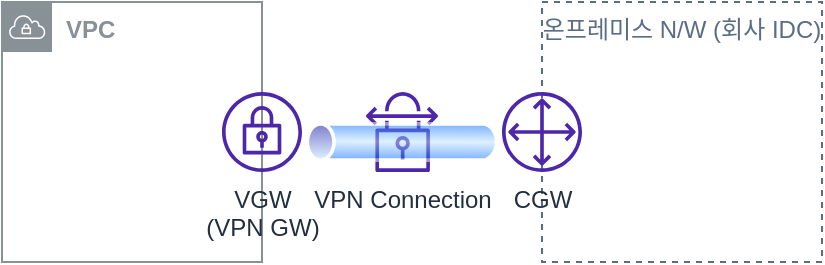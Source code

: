 <mxfile version="20.8.10" type="device"><diagram name="페이지-1" id="GagwPfIL7dxhjX1rPDrU"><mxGraphModel dx="1114" dy="894" grid="1" gridSize="10" guides="1" tooltips="1" connect="1" arrows="1" fold="1" page="1" pageScale="1" pageWidth="827" pageHeight="1169" math="0" shadow="0"><root><mxCell id="0"/><mxCell id="1" parent="0"/><mxCell id="zCidfTU_phTCq24YyXt2-6" value="온프레미스 N/W (회사 IDC)" style="fillColor=none;strokeColor=#5A6C86;dashed=1;verticalAlign=top;fontStyle=0;fontColor=#5A6C86;" vertex="1" parent="1"><mxGeometry x="360" y="420" width="140" height="130" as="geometry"/></mxCell><mxCell id="zCidfTU_phTCq24YyXt2-7" value="&lt;b&gt;VPC&lt;/b&gt;" style="sketch=0;outlineConnect=0;gradientColor=none;html=1;whiteSpace=wrap;fontSize=12;fontStyle=0;shape=mxgraph.aws4.group;grIcon=mxgraph.aws4.group_vpc;strokeColor=#879196;fillColor=none;verticalAlign=top;align=left;spacingLeft=30;fontColor=#879196;dashed=0;" vertex="1" parent="1"><mxGeometry x="90" y="420" width="130" height="130" as="geometry"/></mxCell><mxCell id="zCidfTU_phTCq24YyXt2-8" value="CGW" style="sketch=0;outlineConnect=0;fontColor=#232F3E;gradientColor=none;fillColor=#4D27AA;strokeColor=none;dashed=0;verticalLabelPosition=bottom;verticalAlign=top;align=center;html=1;fontSize=12;fontStyle=0;aspect=fixed;pointerEvents=1;shape=mxgraph.aws4.customer_gateway;" vertex="1" parent="1"><mxGeometry x="340" y="465" width="40" height="40" as="geometry"/></mxCell><mxCell id="zCidfTU_phTCq24YyXt2-9" value="VPN Connection" style="sketch=0;outlineConnect=0;fontColor=#232F3E;gradientColor=none;fillColor=#4D27AA;strokeColor=none;dashed=0;verticalLabelPosition=bottom;verticalAlign=top;align=center;html=1;fontSize=12;fontStyle=0;pointerEvents=1;shape=mxgraph.aws4.vpn_connection;" vertex="1" parent="1"><mxGeometry x="270" y="465" width="40" height="40" as="geometry"/></mxCell><mxCell id="zCidfTU_phTCq24YyXt2-10" value="VGW&lt;br&gt;(VPN GW)" style="sketch=0;outlineConnect=0;fontColor=#232F3E;gradientColor=none;fillColor=#4D27AA;strokeColor=none;dashed=0;verticalLabelPosition=bottom;verticalAlign=top;align=center;html=1;fontSize=12;fontStyle=0;aspect=fixed;pointerEvents=1;shape=mxgraph.aws4.vpn_gateway;" vertex="1" parent="1"><mxGeometry x="200" y="465" width="40" height="40" as="geometry"/></mxCell><mxCell id="zCidfTU_phTCq24YyXt2-12" value="" style="aspect=fixed;perimeter=ellipsePerimeter;html=1;align=center;shadow=0;dashed=0;spacingTop=3;image;image=img/lib/active_directory/tunnel.svg;opacity=50;" vertex="1" parent="1"><mxGeometry x="240" y="480" width="100" height="20" as="geometry"/></mxCell></root></mxGraphModel></diagram></mxfile>